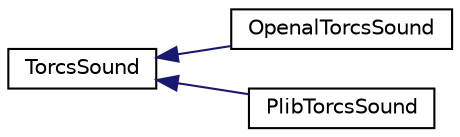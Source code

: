digraph "Graphical Class Hierarchy"
{
  edge [fontname="Helvetica",fontsize="10",labelfontname="Helvetica",labelfontsize="10"];
  node [fontname="Helvetica",fontsize="10",shape=record];
  rankdir="LR";
  Node1 [label="TorcsSound",height=0.2,width=0.4,color="black", fillcolor="white", style="filled",URL="$class_torcs_sound.html",tooltip="A generic TORCS sound. "];
  Node1 -> Node2 [dir="back",color="midnightblue",fontsize="10",style="solid",fontname="Helvetica"];
  Node2 [label="OpenalTorcsSound",height=0.2,width=0.4,color="black", fillcolor="white", style="filled",URL="$class_openal_torcs_sound.html",tooltip="Openal torcs sound. "];
  Node1 -> Node3 [dir="back",color="midnightblue",fontsize="10",style="solid",fontname="Helvetica"];
  Node3 [label="PlibTorcsSound",height=0.2,width=0.4,color="black", fillcolor="white", style="filled",URL="$class_plib_torcs_sound.html",tooltip="PLIB-specific torcs sound. "];
}

